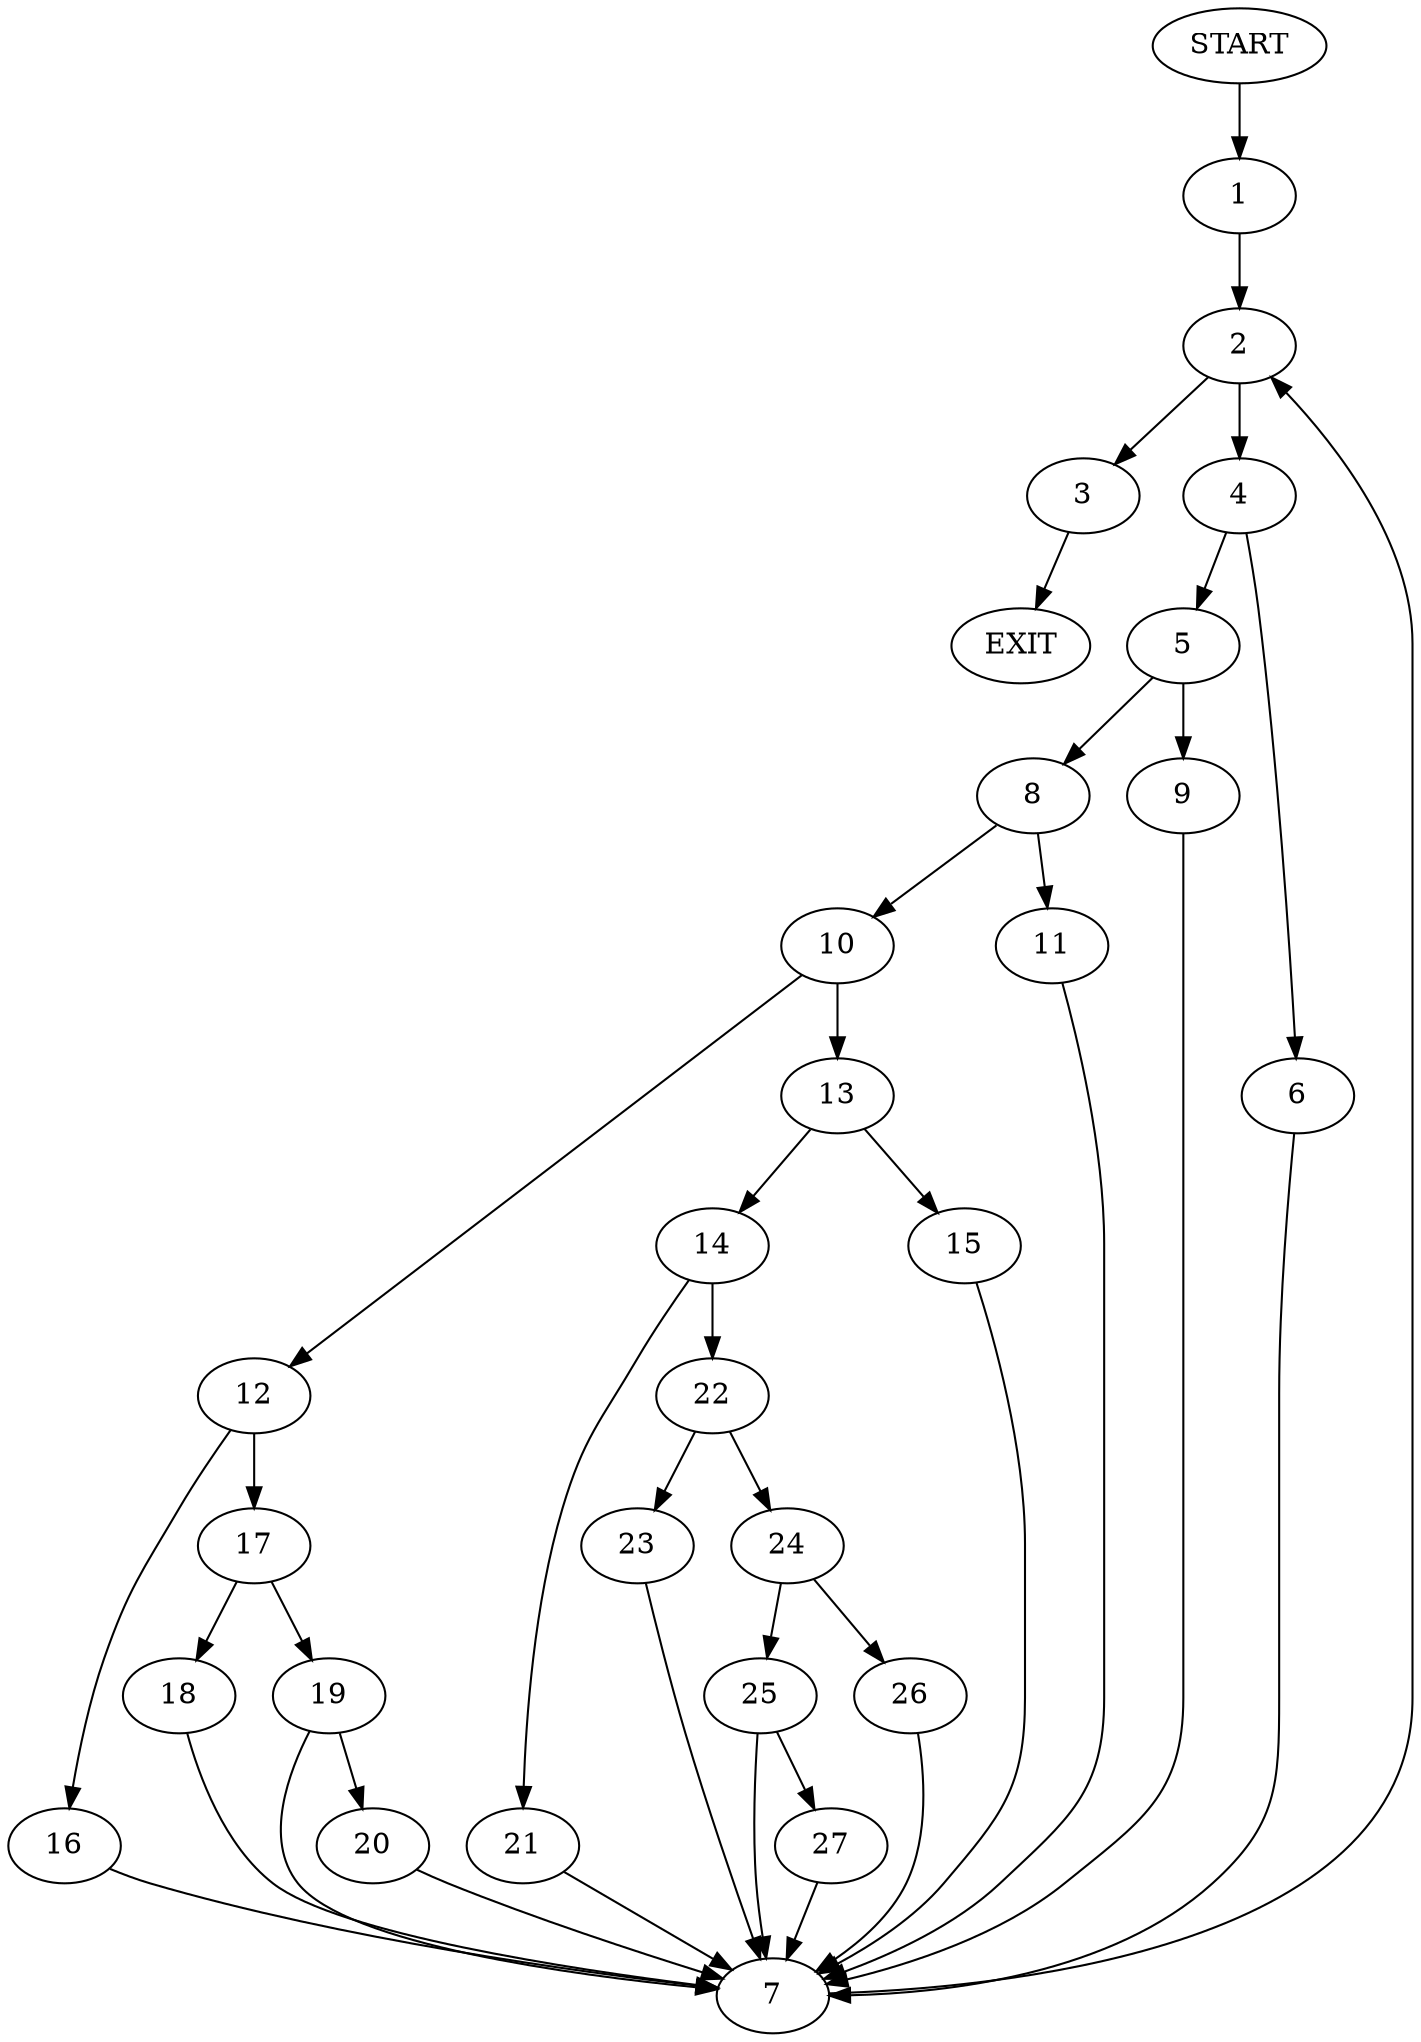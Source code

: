 digraph {
0 [label="START"]
28 [label="EXIT"]
0 -> 1
1 -> 2
2 -> 3
2 -> 4
3 -> 28
4 -> 5
4 -> 6
6 -> 7
5 -> 8
5 -> 9
7 -> 2
9 -> 7
8 -> 10
8 -> 11
10 -> 12
10 -> 13
11 -> 7
13 -> 14
13 -> 15
12 -> 16
12 -> 17
17 -> 18
17 -> 19
16 -> 7
18 -> 7
19 -> 7
19 -> 20
20 -> 7
14 -> 21
14 -> 22
15 -> 7
21 -> 7
22 -> 23
22 -> 24
23 -> 7
24 -> 25
24 -> 26
26 -> 7
25 -> 7
25 -> 27
27 -> 7
}
